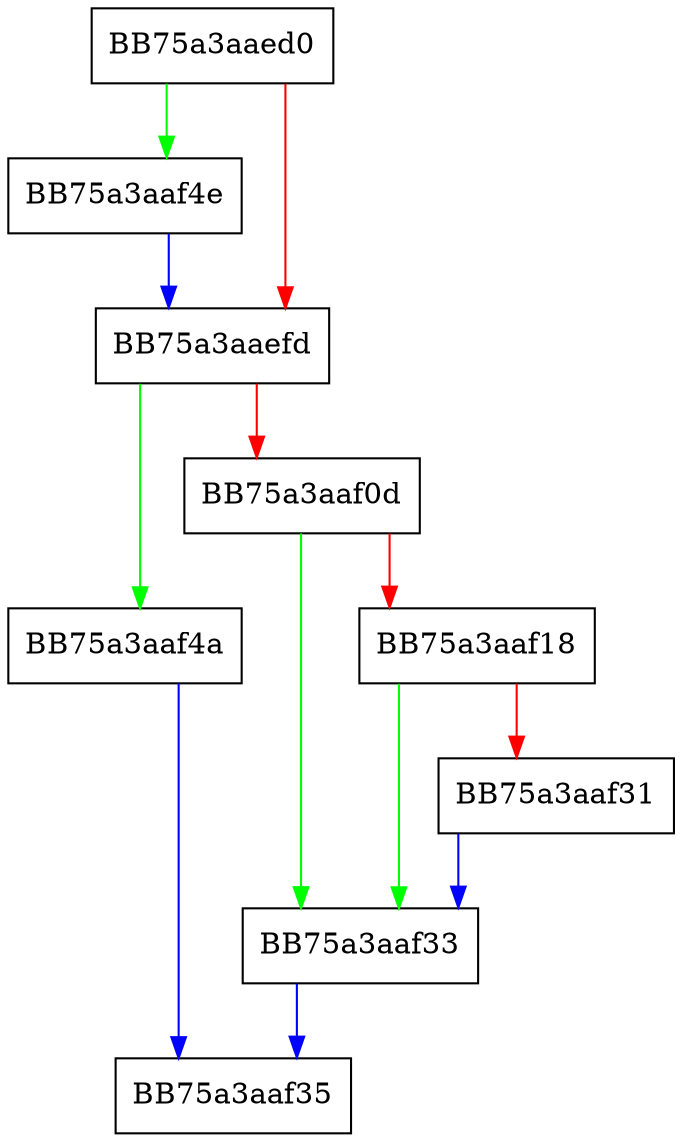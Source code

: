 digraph declare {
  node [shape="box"];
  graph [splines=ortho];
  BB75a3aaed0 -> BB75a3aaf4e [color="green"];
  BB75a3aaed0 -> BB75a3aaefd [color="red"];
  BB75a3aaefd -> BB75a3aaf4a [color="green"];
  BB75a3aaefd -> BB75a3aaf0d [color="red"];
  BB75a3aaf0d -> BB75a3aaf33 [color="green"];
  BB75a3aaf0d -> BB75a3aaf18 [color="red"];
  BB75a3aaf18 -> BB75a3aaf33 [color="green"];
  BB75a3aaf18 -> BB75a3aaf31 [color="red"];
  BB75a3aaf31 -> BB75a3aaf33 [color="blue"];
  BB75a3aaf33 -> BB75a3aaf35 [color="blue"];
  BB75a3aaf4a -> BB75a3aaf35 [color="blue"];
  BB75a3aaf4e -> BB75a3aaefd [color="blue"];
}
